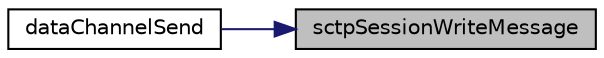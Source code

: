 digraph "sctpSessionWriteMessage"
{
 // LATEX_PDF_SIZE
  edge [fontname="Helvetica",fontsize="10",labelfontname="Helvetica",labelfontsize="10"];
  node [fontname="Helvetica",fontsize="10",shape=record];
  rankdir="RL";
  Node1 [label="sctpSessionWriteMessage",height=0.2,width=0.4,color="black", fillcolor="grey75", style="filled", fontcolor="black",tooltip=" "];
  Node1 -> Node2 [dir="back",color="midnightblue",fontsize="10",style="solid",fontname="Helvetica"];
  Node2 [label="dataChannelSend",height=0.2,width=0.4,color="black", fillcolor="white", style="filled",URL="$group__PublicMemberFunctions.html#ga12ab55171a0f53ec8e248e2d193d6bd0",tooltip="Send data via the PRtcDataChannel."];
}
